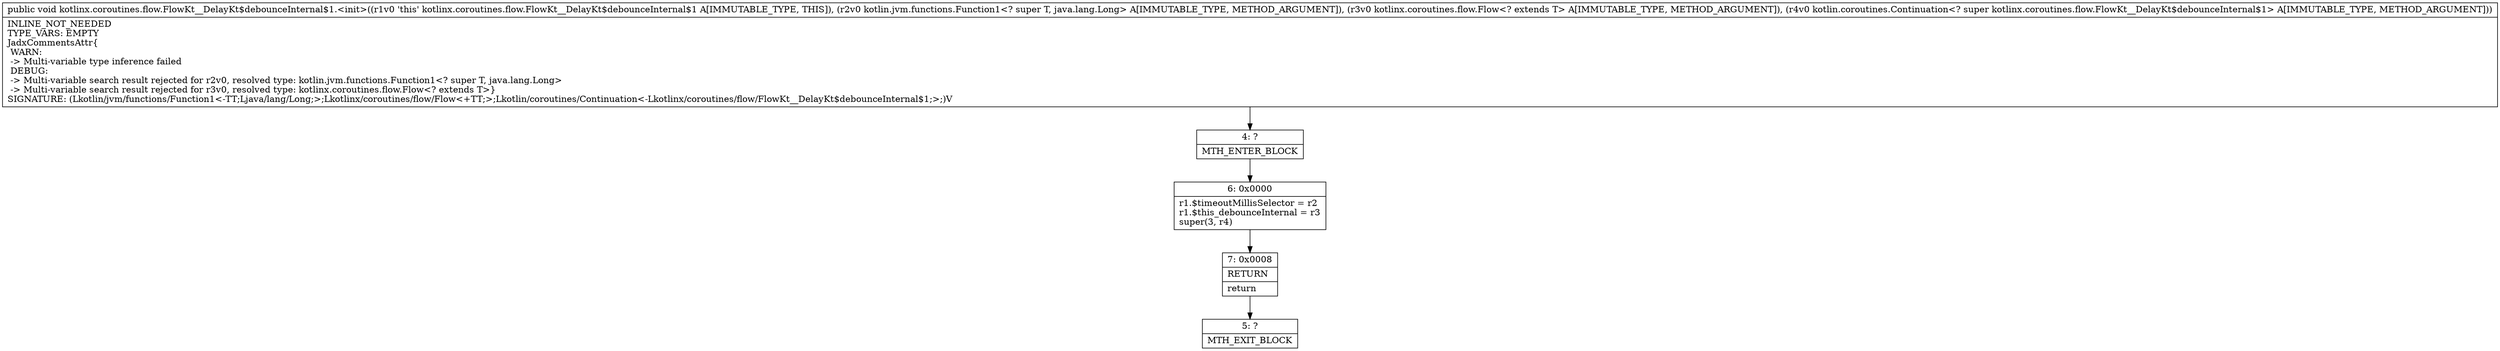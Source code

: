 digraph "CFG forkotlinx.coroutines.flow.FlowKt__DelayKt$debounceInternal$1.\<init\>(Lkotlin\/jvm\/functions\/Function1;Lkotlinx\/coroutines\/flow\/Flow;Lkotlin\/coroutines\/Continuation;)V" {
Node_4 [shape=record,label="{4\:\ ?|MTH_ENTER_BLOCK\l}"];
Node_6 [shape=record,label="{6\:\ 0x0000|r1.$timeoutMillisSelector = r2\lr1.$this_debounceInternal = r3\lsuper(3, r4)\l}"];
Node_7 [shape=record,label="{7\:\ 0x0008|RETURN\l|return\l}"];
Node_5 [shape=record,label="{5\:\ ?|MTH_EXIT_BLOCK\l}"];
MethodNode[shape=record,label="{public void kotlinx.coroutines.flow.FlowKt__DelayKt$debounceInternal$1.\<init\>((r1v0 'this' kotlinx.coroutines.flow.FlowKt__DelayKt$debounceInternal$1 A[IMMUTABLE_TYPE, THIS]), (r2v0 kotlin.jvm.functions.Function1\<? super T, java.lang.Long\> A[IMMUTABLE_TYPE, METHOD_ARGUMENT]), (r3v0 kotlinx.coroutines.flow.Flow\<? extends T\> A[IMMUTABLE_TYPE, METHOD_ARGUMENT]), (r4v0 kotlin.coroutines.Continuation\<? super kotlinx.coroutines.flow.FlowKt__DelayKt$debounceInternal$1\> A[IMMUTABLE_TYPE, METHOD_ARGUMENT]))  | INLINE_NOT_NEEDED\lTYPE_VARS: EMPTY\lJadxCommentsAttr\{\l WARN: \l \-\> Multi\-variable type inference failed\l DEBUG: \l \-\> Multi\-variable search result rejected for r2v0, resolved type: kotlin.jvm.functions.Function1\<? super T, java.lang.Long\>\l \-\> Multi\-variable search result rejected for r3v0, resolved type: kotlinx.coroutines.flow.Flow\<? extends T\>\}\lSIGNATURE: (Lkotlin\/jvm\/functions\/Function1\<\-TT;Ljava\/lang\/Long;\>;Lkotlinx\/coroutines\/flow\/Flow\<+TT;\>;Lkotlin\/coroutines\/Continuation\<\-Lkotlinx\/coroutines\/flow\/FlowKt__DelayKt$debounceInternal$1;\>;)V\l}"];
MethodNode -> Node_4;Node_4 -> Node_6;
Node_6 -> Node_7;
Node_7 -> Node_5;
}

